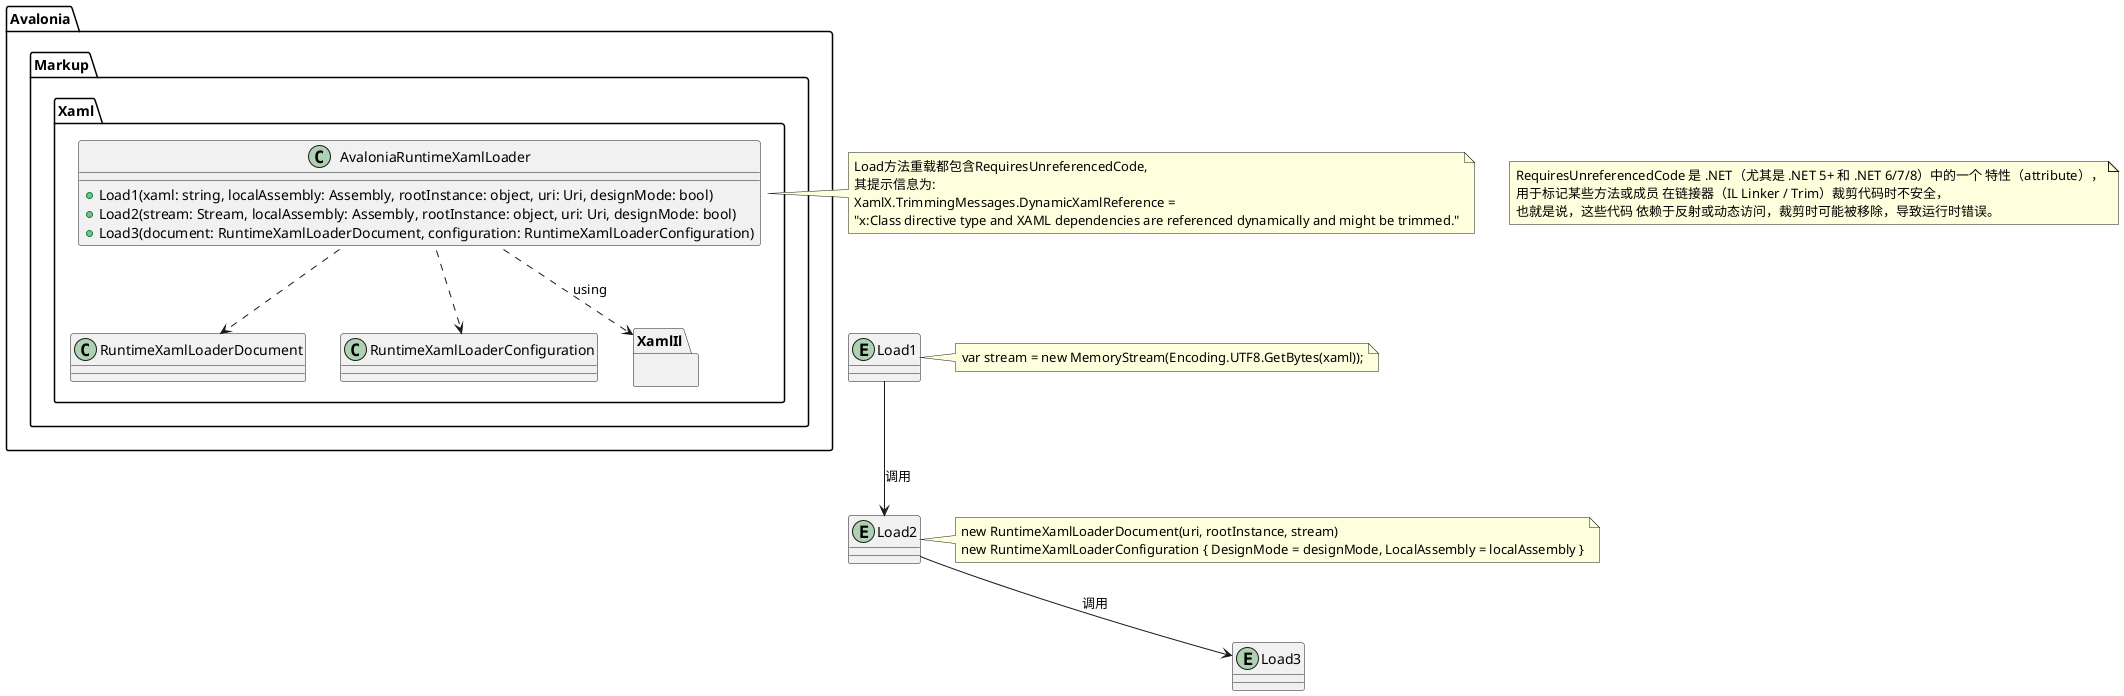 @startuml
namespace Avalonia.Markup.Xaml {
    class AvaloniaRuntimeXamlLoader {
        + Load1(xaml: string, localAssembly: Assembly, rootInstance: object, uri: Uri, designMode: bool)
        + Load2(stream: Stream, localAssembly: Assembly, rootInstance: object, uri: Uri, designMode: bool)
        + Load3(document: RuntimeXamlLoaderDocument, configuration: RuntimeXamlLoaderConfiguration)
    }

    class RuntimeXamlLoaderDocument {
    }

    class RuntimeXamlLoaderConfiguration {
    }

    AvaloniaRuntimeXamlLoader ..> RuntimeXamlLoaderDocument
    AvaloniaRuntimeXamlLoader ..> RuntimeXamlLoaderConfiguration
}

' 建立伪节点代表方法
entity Load1
entity Load2
entity Load3

' 隐藏连线，把伪节点放到类方法对应的位置
Avalonia.Markup.Xaml.AvaloniaRuntimeXamlLoader::Load1 -[hidden]- Load1
Avalonia.Markup.Xaml.AvaloniaRuntimeXamlLoader::Load2 -[hidden]- Load2
Avalonia.Markup.Xaml.AvaloniaRuntimeXamlLoader::Load3 -[hidden]- Load3

' 实际箭头
Load1 --> Load2 : 调用
Load2 --> Load3 : 调用

note right of Load1
  var stream = new MemoryStream(Encoding.UTF8.GetBytes(xaml));
end note

note right of Load2
  new RuntimeXamlLoaderDocument(uri, rootInstance, stream)
  new RuntimeXamlLoaderConfiguration { DesignMode = designMode, LocalAssembly = localAssembly }
end note

note right of AvaloniaRuntimeXamlLoader
  Load方法重载都包含RequiresUnreferencedCode,
  其提示信息为:
  XamlX.TrimmingMessages.DynamicXamlReference =
  "x:Class directive type and XAML dependencies are referenced dynamically and might be trimmed."
end note

note as N1
  RequiresUnreferencedCode 是 .NET（尤其是 .NET 5+ 和 .NET 6/7/8）中的一个 特性（attribute），
  用于标记某些方法或成员 在链接器（IL Linker / Trim）裁剪代码时不安全，
  也就是说，这些代码 依赖于反射或动态访问，裁剪时可能被移除，导致运行时错误。
end note

package Avalonia.Markup.Xaml.XamlIl {
}

Avalonia.Markup.Xaml.AvaloniaRuntimeXamlLoader ..> Avalonia.Markup.Xaml.XamlIl : using
@enduml